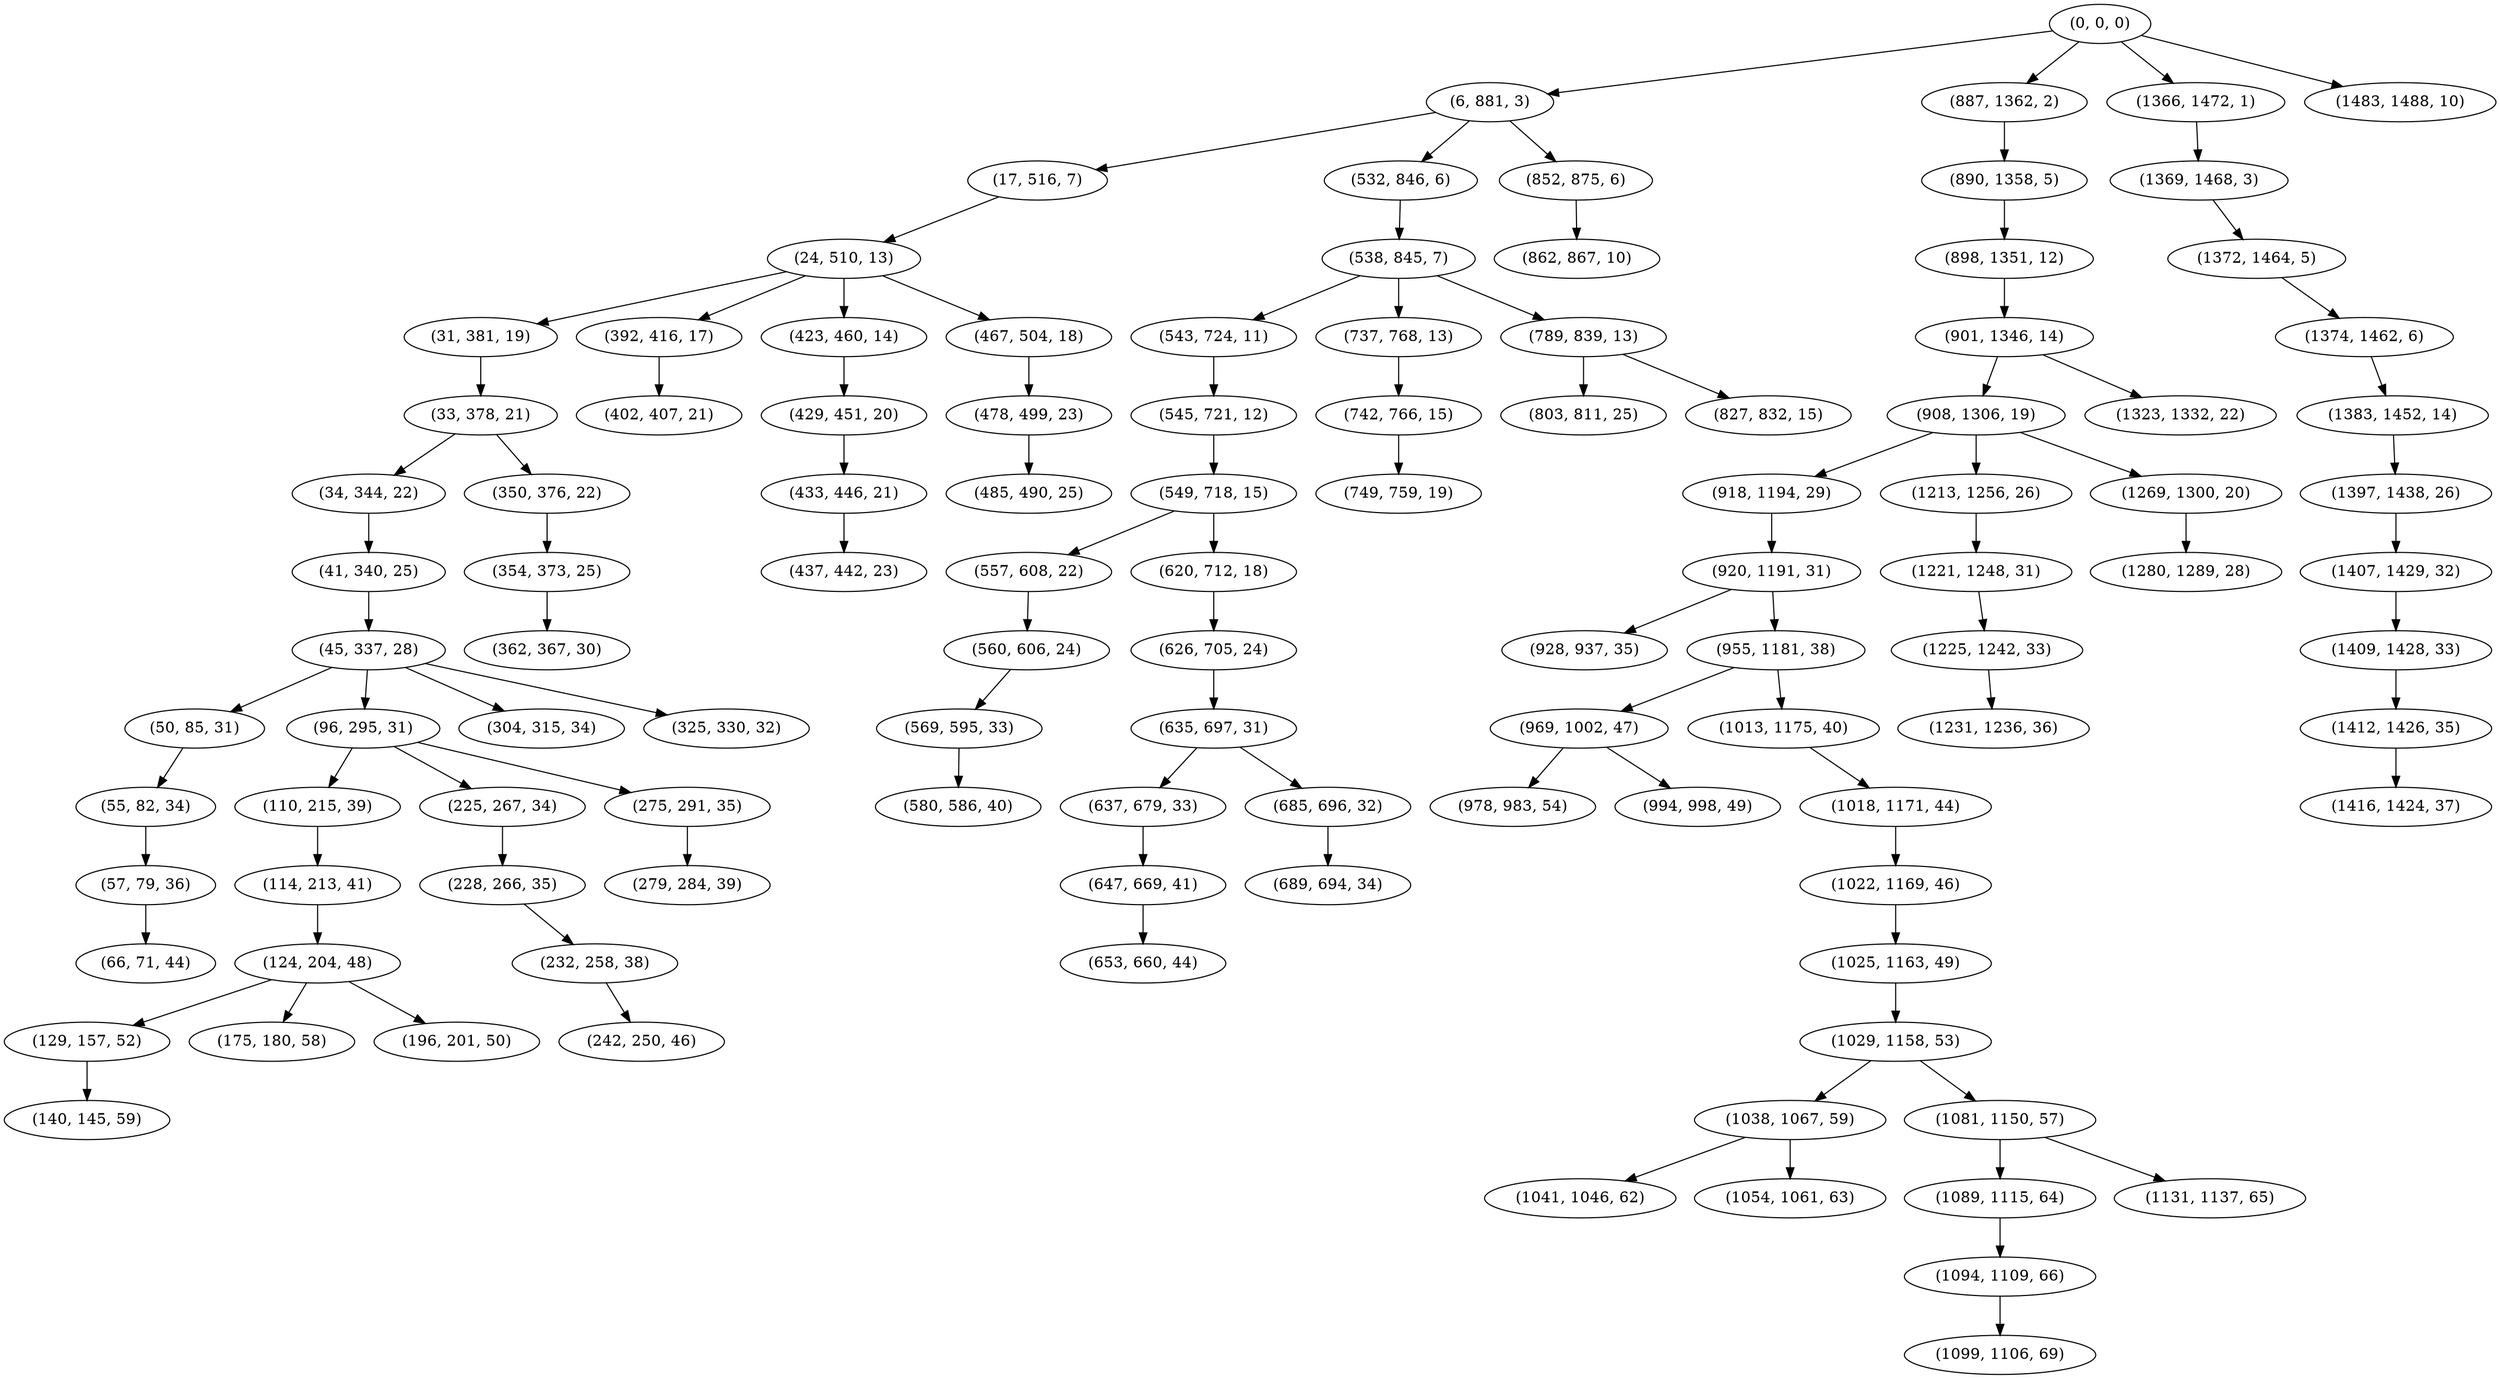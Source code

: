 digraph tree {
    "(0, 0, 0)";
    "(6, 881, 3)";
    "(17, 516, 7)";
    "(24, 510, 13)";
    "(31, 381, 19)";
    "(33, 378, 21)";
    "(34, 344, 22)";
    "(41, 340, 25)";
    "(45, 337, 28)";
    "(50, 85, 31)";
    "(55, 82, 34)";
    "(57, 79, 36)";
    "(66, 71, 44)";
    "(96, 295, 31)";
    "(110, 215, 39)";
    "(114, 213, 41)";
    "(124, 204, 48)";
    "(129, 157, 52)";
    "(140, 145, 59)";
    "(175, 180, 58)";
    "(196, 201, 50)";
    "(225, 267, 34)";
    "(228, 266, 35)";
    "(232, 258, 38)";
    "(242, 250, 46)";
    "(275, 291, 35)";
    "(279, 284, 39)";
    "(304, 315, 34)";
    "(325, 330, 32)";
    "(350, 376, 22)";
    "(354, 373, 25)";
    "(362, 367, 30)";
    "(392, 416, 17)";
    "(402, 407, 21)";
    "(423, 460, 14)";
    "(429, 451, 20)";
    "(433, 446, 21)";
    "(437, 442, 23)";
    "(467, 504, 18)";
    "(478, 499, 23)";
    "(485, 490, 25)";
    "(532, 846, 6)";
    "(538, 845, 7)";
    "(543, 724, 11)";
    "(545, 721, 12)";
    "(549, 718, 15)";
    "(557, 608, 22)";
    "(560, 606, 24)";
    "(569, 595, 33)";
    "(580, 586, 40)";
    "(620, 712, 18)";
    "(626, 705, 24)";
    "(635, 697, 31)";
    "(637, 679, 33)";
    "(647, 669, 41)";
    "(653, 660, 44)";
    "(685, 696, 32)";
    "(689, 694, 34)";
    "(737, 768, 13)";
    "(742, 766, 15)";
    "(749, 759, 19)";
    "(789, 839, 13)";
    "(803, 811, 25)";
    "(827, 832, 15)";
    "(852, 875, 6)";
    "(862, 867, 10)";
    "(887, 1362, 2)";
    "(890, 1358, 5)";
    "(898, 1351, 12)";
    "(901, 1346, 14)";
    "(908, 1306, 19)";
    "(918, 1194, 29)";
    "(920, 1191, 31)";
    "(928, 937, 35)";
    "(955, 1181, 38)";
    "(969, 1002, 47)";
    "(978, 983, 54)";
    "(994, 998, 49)";
    "(1013, 1175, 40)";
    "(1018, 1171, 44)";
    "(1022, 1169, 46)";
    "(1025, 1163, 49)";
    "(1029, 1158, 53)";
    "(1038, 1067, 59)";
    "(1041, 1046, 62)";
    "(1054, 1061, 63)";
    "(1081, 1150, 57)";
    "(1089, 1115, 64)";
    "(1094, 1109, 66)";
    "(1099, 1106, 69)";
    "(1131, 1137, 65)";
    "(1213, 1256, 26)";
    "(1221, 1248, 31)";
    "(1225, 1242, 33)";
    "(1231, 1236, 36)";
    "(1269, 1300, 20)";
    "(1280, 1289, 28)";
    "(1323, 1332, 22)";
    "(1366, 1472, 1)";
    "(1369, 1468, 3)";
    "(1372, 1464, 5)";
    "(1374, 1462, 6)";
    "(1383, 1452, 14)";
    "(1397, 1438, 26)";
    "(1407, 1429, 32)";
    "(1409, 1428, 33)";
    "(1412, 1426, 35)";
    "(1416, 1424, 37)";
    "(1483, 1488, 10)";
    "(0, 0, 0)" -> "(6, 881, 3)";
    "(0, 0, 0)" -> "(887, 1362, 2)";
    "(0, 0, 0)" -> "(1366, 1472, 1)";
    "(0, 0, 0)" -> "(1483, 1488, 10)";
    "(6, 881, 3)" -> "(17, 516, 7)";
    "(6, 881, 3)" -> "(532, 846, 6)";
    "(6, 881, 3)" -> "(852, 875, 6)";
    "(17, 516, 7)" -> "(24, 510, 13)";
    "(24, 510, 13)" -> "(31, 381, 19)";
    "(24, 510, 13)" -> "(392, 416, 17)";
    "(24, 510, 13)" -> "(423, 460, 14)";
    "(24, 510, 13)" -> "(467, 504, 18)";
    "(31, 381, 19)" -> "(33, 378, 21)";
    "(33, 378, 21)" -> "(34, 344, 22)";
    "(33, 378, 21)" -> "(350, 376, 22)";
    "(34, 344, 22)" -> "(41, 340, 25)";
    "(41, 340, 25)" -> "(45, 337, 28)";
    "(45, 337, 28)" -> "(50, 85, 31)";
    "(45, 337, 28)" -> "(96, 295, 31)";
    "(45, 337, 28)" -> "(304, 315, 34)";
    "(45, 337, 28)" -> "(325, 330, 32)";
    "(50, 85, 31)" -> "(55, 82, 34)";
    "(55, 82, 34)" -> "(57, 79, 36)";
    "(57, 79, 36)" -> "(66, 71, 44)";
    "(96, 295, 31)" -> "(110, 215, 39)";
    "(96, 295, 31)" -> "(225, 267, 34)";
    "(96, 295, 31)" -> "(275, 291, 35)";
    "(110, 215, 39)" -> "(114, 213, 41)";
    "(114, 213, 41)" -> "(124, 204, 48)";
    "(124, 204, 48)" -> "(129, 157, 52)";
    "(124, 204, 48)" -> "(175, 180, 58)";
    "(124, 204, 48)" -> "(196, 201, 50)";
    "(129, 157, 52)" -> "(140, 145, 59)";
    "(225, 267, 34)" -> "(228, 266, 35)";
    "(228, 266, 35)" -> "(232, 258, 38)";
    "(232, 258, 38)" -> "(242, 250, 46)";
    "(275, 291, 35)" -> "(279, 284, 39)";
    "(350, 376, 22)" -> "(354, 373, 25)";
    "(354, 373, 25)" -> "(362, 367, 30)";
    "(392, 416, 17)" -> "(402, 407, 21)";
    "(423, 460, 14)" -> "(429, 451, 20)";
    "(429, 451, 20)" -> "(433, 446, 21)";
    "(433, 446, 21)" -> "(437, 442, 23)";
    "(467, 504, 18)" -> "(478, 499, 23)";
    "(478, 499, 23)" -> "(485, 490, 25)";
    "(532, 846, 6)" -> "(538, 845, 7)";
    "(538, 845, 7)" -> "(543, 724, 11)";
    "(538, 845, 7)" -> "(737, 768, 13)";
    "(538, 845, 7)" -> "(789, 839, 13)";
    "(543, 724, 11)" -> "(545, 721, 12)";
    "(545, 721, 12)" -> "(549, 718, 15)";
    "(549, 718, 15)" -> "(557, 608, 22)";
    "(549, 718, 15)" -> "(620, 712, 18)";
    "(557, 608, 22)" -> "(560, 606, 24)";
    "(560, 606, 24)" -> "(569, 595, 33)";
    "(569, 595, 33)" -> "(580, 586, 40)";
    "(620, 712, 18)" -> "(626, 705, 24)";
    "(626, 705, 24)" -> "(635, 697, 31)";
    "(635, 697, 31)" -> "(637, 679, 33)";
    "(635, 697, 31)" -> "(685, 696, 32)";
    "(637, 679, 33)" -> "(647, 669, 41)";
    "(647, 669, 41)" -> "(653, 660, 44)";
    "(685, 696, 32)" -> "(689, 694, 34)";
    "(737, 768, 13)" -> "(742, 766, 15)";
    "(742, 766, 15)" -> "(749, 759, 19)";
    "(789, 839, 13)" -> "(803, 811, 25)";
    "(789, 839, 13)" -> "(827, 832, 15)";
    "(852, 875, 6)" -> "(862, 867, 10)";
    "(887, 1362, 2)" -> "(890, 1358, 5)";
    "(890, 1358, 5)" -> "(898, 1351, 12)";
    "(898, 1351, 12)" -> "(901, 1346, 14)";
    "(901, 1346, 14)" -> "(908, 1306, 19)";
    "(901, 1346, 14)" -> "(1323, 1332, 22)";
    "(908, 1306, 19)" -> "(918, 1194, 29)";
    "(908, 1306, 19)" -> "(1213, 1256, 26)";
    "(908, 1306, 19)" -> "(1269, 1300, 20)";
    "(918, 1194, 29)" -> "(920, 1191, 31)";
    "(920, 1191, 31)" -> "(928, 937, 35)";
    "(920, 1191, 31)" -> "(955, 1181, 38)";
    "(955, 1181, 38)" -> "(969, 1002, 47)";
    "(955, 1181, 38)" -> "(1013, 1175, 40)";
    "(969, 1002, 47)" -> "(978, 983, 54)";
    "(969, 1002, 47)" -> "(994, 998, 49)";
    "(1013, 1175, 40)" -> "(1018, 1171, 44)";
    "(1018, 1171, 44)" -> "(1022, 1169, 46)";
    "(1022, 1169, 46)" -> "(1025, 1163, 49)";
    "(1025, 1163, 49)" -> "(1029, 1158, 53)";
    "(1029, 1158, 53)" -> "(1038, 1067, 59)";
    "(1029, 1158, 53)" -> "(1081, 1150, 57)";
    "(1038, 1067, 59)" -> "(1041, 1046, 62)";
    "(1038, 1067, 59)" -> "(1054, 1061, 63)";
    "(1081, 1150, 57)" -> "(1089, 1115, 64)";
    "(1081, 1150, 57)" -> "(1131, 1137, 65)";
    "(1089, 1115, 64)" -> "(1094, 1109, 66)";
    "(1094, 1109, 66)" -> "(1099, 1106, 69)";
    "(1213, 1256, 26)" -> "(1221, 1248, 31)";
    "(1221, 1248, 31)" -> "(1225, 1242, 33)";
    "(1225, 1242, 33)" -> "(1231, 1236, 36)";
    "(1269, 1300, 20)" -> "(1280, 1289, 28)";
    "(1366, 1472, 1)" -> "(1369, 1468, 3)";
    "(1369, 1468, 3)" -> "(1372, 1464, 5)";
    "(1372, 1464, 5)" -> "(1374, 1462, 6)";
    "(1374, 1462, 6)" -> "(1383, 1452, 14)";
    "(1383, 1452, 14)" -> "(1397, 1438, 26)";
    "(1397, 1438, 26)" -> "(1407, 1429, 32)";
    "(1407, 1429, 32)" -> "(1409, 1428, 33)";
    "(1409, 1428, 33)" -> "(1412, 1426, 35)";
    "(1412, 1426, 35)" -> "(1416, 1424, 37)";
}
